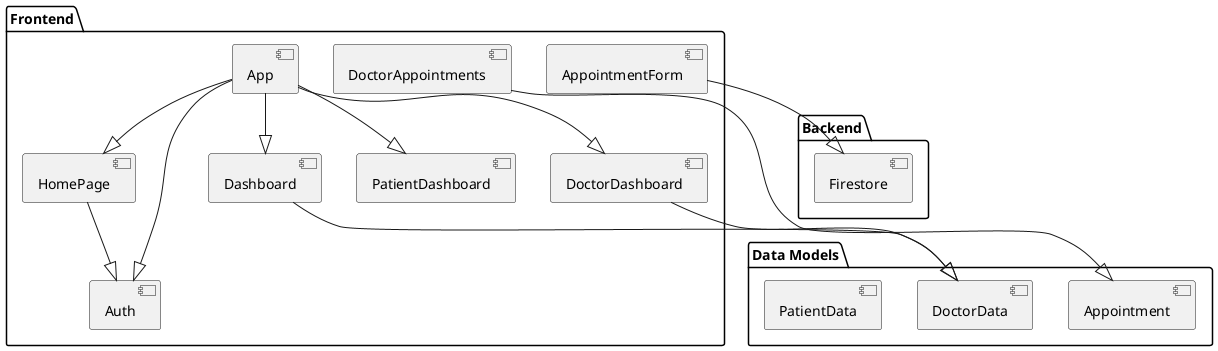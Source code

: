 @startuml CareBridge

package "Frontend" {
  [App]
  [Auth]
  [DoctorDashboard]
  [Dashboard]
  [DoctorAppointments]
  [PatientDashboard]
  [AppointmentForm]
  [HomePage]
}

package "Backend" {
  [Firestore]
}

package "Data Models" {
  [Appointment]
  [DoctorData]
  [PatientData]
}

HomePage --|> Auth
App --|> HomePage
App --|> Auth
App --|> DoctorDashboard
App --|> Dashboard
DoctorDashboard --|> DoctorData
Dashboard --|> DoctorData
DoctorAppointments --|> Appointment
App --|> PatientDashboard
AppointmentForm --|> Firestore

@enduml
